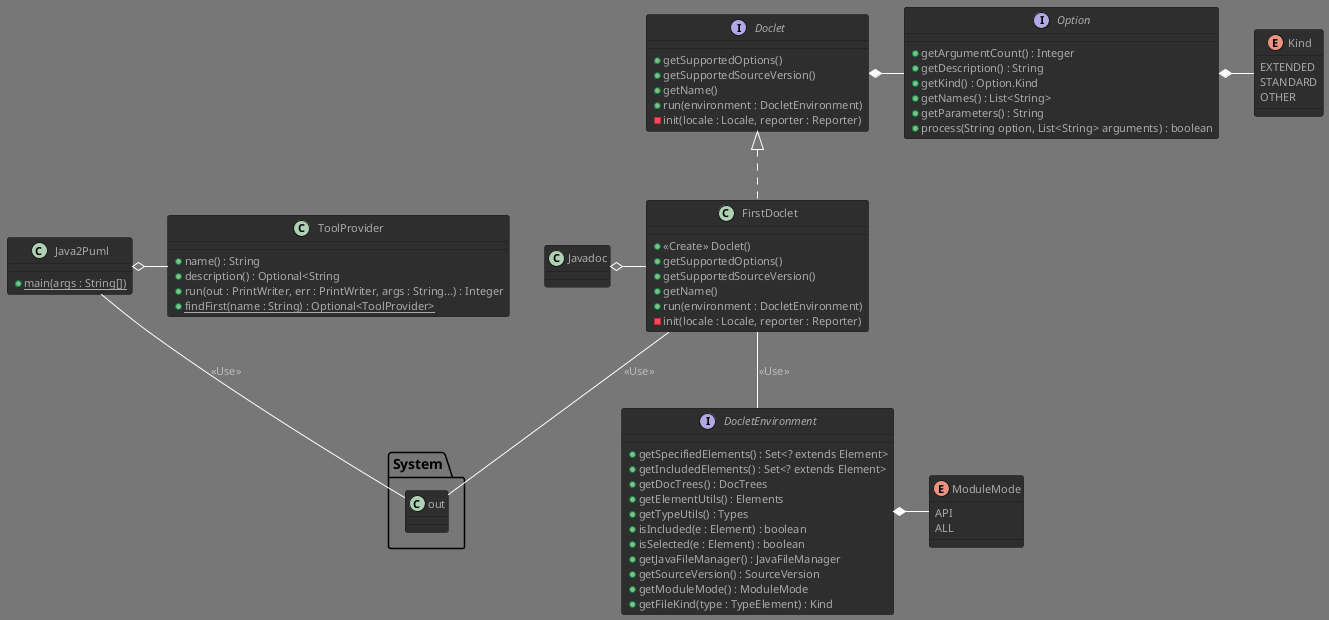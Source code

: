 @startuml
!theme reddress-darkgreen

/' Note :
 - PrintWriter est un equivalent à la classe d'écriture de fichier
 de Csharp
 - Des paramètres du type int... ou String... (avec les "...") servent
 à créer automatiquement un tableau adapté au nombre d'argument de ce type.
 Autrement dit : que l'on passe 1, 5 ou 10000 arguments, un tableau de la
 bonne taille sera passé à la fonction.
 '/


interface Doclet {
    + getSupportedOptions()
    + getSupportedSourceVersion()
    + getName()
    + run(environment : DocletEnvironment)
    - init(locale : Locale, reporter : Reporter)
}
/' dans l'interface Doclet '/
interface Option {
        +getArgumentCount() : Integer
        +getDescription() : String
        +getKind() : Option.Kind
        +getNames() : List<String>
        +getParameters() : String
        +process(String option, List<String> arguments) : boolean
}
/' dans l'interface Option '/
enum Kind {
    EXTENDED
    STANDARD
    OTHER
}

interface DocletEnvironment {
    + getSpecifiedElements() : Set<? extends Element>
    + getIncludedElements() : Set<? extends Element>
    + getDocTrees() : DocTrees
    + getElementUtils() : Elements
    + getTypeUtils() : Types
    + isIncluded(e : Element) : boolean
    + isSelected(e : Element) : boolean
    + getJavaFileManager() : JavaFileManager
    + getSourceVersion() : SourceVersion
    + getModuleMode() : ModuleMode
    + getFileKind(type : TypeElement) : Kind
}
/' dans l'interface DocletEnvironment '/
enum ModuleMode {
    API
    ALL
}


class Java2Puml {
    + {static} main(args : String[])
}
class ToolProvider {
    + name() : String
    + description() : Optional<String
    + run(out : PrintWriter, err : PrintWriter, args : String...) : Integer
    + {static} findFirst(name : String) : Optional<ToolProvider>
}
class FirstDoclet implements Doclet {
    + <<Create>> Doclet()
    + getSupportedOptions()
    + getSupportedSourceVersion()
    + getName()
    + run(environment : DocletEnvironment)
    - init(locale : Locale, reporter : Reporter)
}
class Javadoc {

}
class System.out {}


Java2Puml o- ToolProvider
Javadoc o- FirstDoclet
Java2Puml -- System.out : <<Use>>
FirstDoclet -- System.out : <<Use>>
FirstDoclet -- DocletEnvironment : <<Use>>
Doclet *- Option
Option *- Kind
DocletEnvironment *- ModuleMode

@enduml